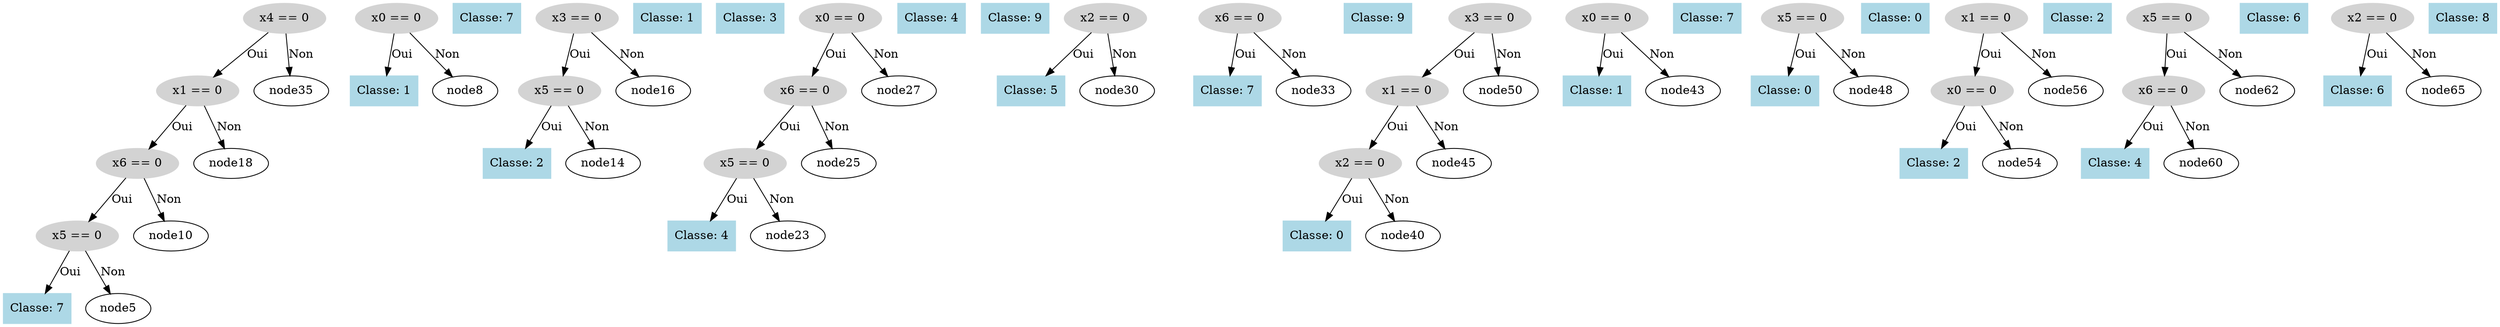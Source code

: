 digraph DecisionTree {
  node0 [label="x4 == 0", shape=ellipse, style=filled, color=lightgray];
  node0 -> node1 [label="Oui"];
  node1 [label="x1 == 0", shape=ellipse, style=filled, color=lightgray];
  node1 -> node2 [label="Oui"];
  node2 [label="x6 == 0", shape=ellipse, style=filled, color=lightgray];
  node2 -> node3 [label="Oui"];
  node3 [label="x5 == 0", shape=ellipse, style=filled, color=lightgray];
  node3 -> node4 [label="Oui"];
  node4 [label="Classe: 7", shape=box, style=filled, color=lightblue];
  node3 -> node5 [label="Non"];
  node6 [label="x0 == 0", shape=ellipse, style=filled, color=lightgray];
  node6 -> node7 [label="Oui"];
  node7 [label="Classe: 1", shape=box, style=filled, color=lightblue];
  node6 -> node8 [label="Non"];
  node9 [label="Classe: 7", shape=box, style=filled, color=lightblue];
  node2 -> node10 [label="Non"];
  node11 [label="x3 == 0", shape=ellipse, style=filled, color=lightgray];
  node11 -> node12 [label="Oui"];
  node12 [label="x5 == 0", shape=ellipse, style=filled, color=lightgray];
  node12 -> node13 [label="Oui"];
  node13 [label="Classe: 2", shape=box, style=filled, color=lightblue];
  node12 -> node14 [label="Non"];
  node15 [label="Classe: 1", shape=box, style=filled, color=lightblue];
  node11 -> node16 [label="Non"];
  node17 [label="Classe: 3", shape=box, style=filled, color=lightblue];
  node1 -> node18 [label="Non"];
  node19 [label="x0 == 0", shape=ellipse, style=filled, color=lightgray];
  node19 -> node20 [label="Oui"];
  node20 [label="x6 == 0", shape=ellipse, style=filled, color=lightgray];
  node20 -> node21 [label="Oui"];
  node21 [label="x5 == 0", shape=ellipse, style=filled, color=lightgray];
  node21 -> node22 [label="Oui"];
  node22 [label="Classe: 4", shape=box, style=filled, color=lightblue];
  node21 -> node23 [label="Non"];
  node24 [label="Classe: 4", shape=box, style=filled, color=lightblue];
  node20 -> node25 [label="Non"];
  node26 [label="Classe: 9", shape=box, style=filled, color=lightblue];
  node19 -> node27 [label="Non"];
  node28 [label="x2 == 0", shape=ellipse, style=filled, color=lightgray];
  node28 -> node29 [label="Oui"];
  node29 [label="Classe: 5", shape=box, style=filled, color=lightblue];
  node28 -> node30 [label="Non"];
  node31 [label="x6 == 0", shape=ellipse, style=filled, color=lightgray];
  node31 -> node32 [label="Oui"];
  node32 [label="Classe: 7", shape=box, style=filled, color=lightblue];
  node31 -> node33 [label="Non"];
  node34 [label="Classe: 9", shape=box, style=filled, color=lightblue];
  node0 -> node35 [label="Non"];
  node36 [label="x3 == 0", shape=ellipse, style=filled, color=lightgray];
  node36 -> node37 [label="Oui"];
  node37 [label="x1 == 0", shape=ellipse, style=filled, color=lightgray];
  node37 -> node38 [label="Oui"];
  node38 [label="x2 == 0", shape=ellipse, style=filled, color=lightgray];
  node38 -> node39 [label="Oui"];
  node39 [label="Classe: 0", shape=box, style=filled, color=lightblue];
  node38 -> node40 [label="Non"];
  node41 [label="x0 == 0", shape=ellipse, style=filled, color=lightgray];
  node41 -> node42 [label="Oui"];
  node42 [label="Classe: 1", shape=box, style=filled, color=lightblue];
  node41 -> node43 [label="Non"];
  node44 [label="Classe: 7", shape=box, style=filled, color=lightblue];
  node37 -> node45 [label="Non"];
  node46 [label="x5 == 0", shape=ellipse, style=filled, color=lightgray];
  node46 -> node47 [label="Oui"];
  node47 [label="Classe: 0", shape=box, style=filled, color=lightblue];
  node46 -> node48 [label="Non"];
  node49 [label="Classe: 0", shape=box, style=filled, color=lightblue];
  node36 -> node50 [label="Non"];
  node51 [label="x1 == 0", shape=ellipse, style=filled, color=lightgray];
  node51 -> node52 [label="Oui"];
  node52 [label="x0 == 0", shape=ellipse, style=filled, color=lightgray];
  node52 -> node53 [label="Oui"];
  node53 [label="Classe: 2", shape=box, style=filled, color=lightblue];
  node52 -> node54 [label="Non"];
  node55 [label="Classe: 2", shape=box, style=filled, color=lightblue];
  node51 -> node56 [label="Non"];
  node57 [label="x5 == 0", shape=ellipse, style=filled, color=lightgray];
  node57 -> node58 [label="Oui"];
  node58 [label="x6 == 0", shape=ellipse, style=filled, color=lightgray];
  node58 -> node59 [label="Oui"];
  node59 [label="Classe: 4", shape=box, style=filled, color=lightblue];
  node58 -> node60 [label="Non"];
  node61 [label="Classe: 6", shape=box, style=filled, color=lightblue];
  node57 -> node62 [label="Non"];
  node63 [label="x2 == 0", shape=ellipse, style=filled, color=lightgray];
  node63 -> node64 [label="Oui"];
  node64 [label="Classe: 6", shape=box, style=filled, color=lightblue];
  node63 -> node65 [label="Non"];
  node66 [label="Classe: 8", shape=box, style=filled, color=lightblue];
}
